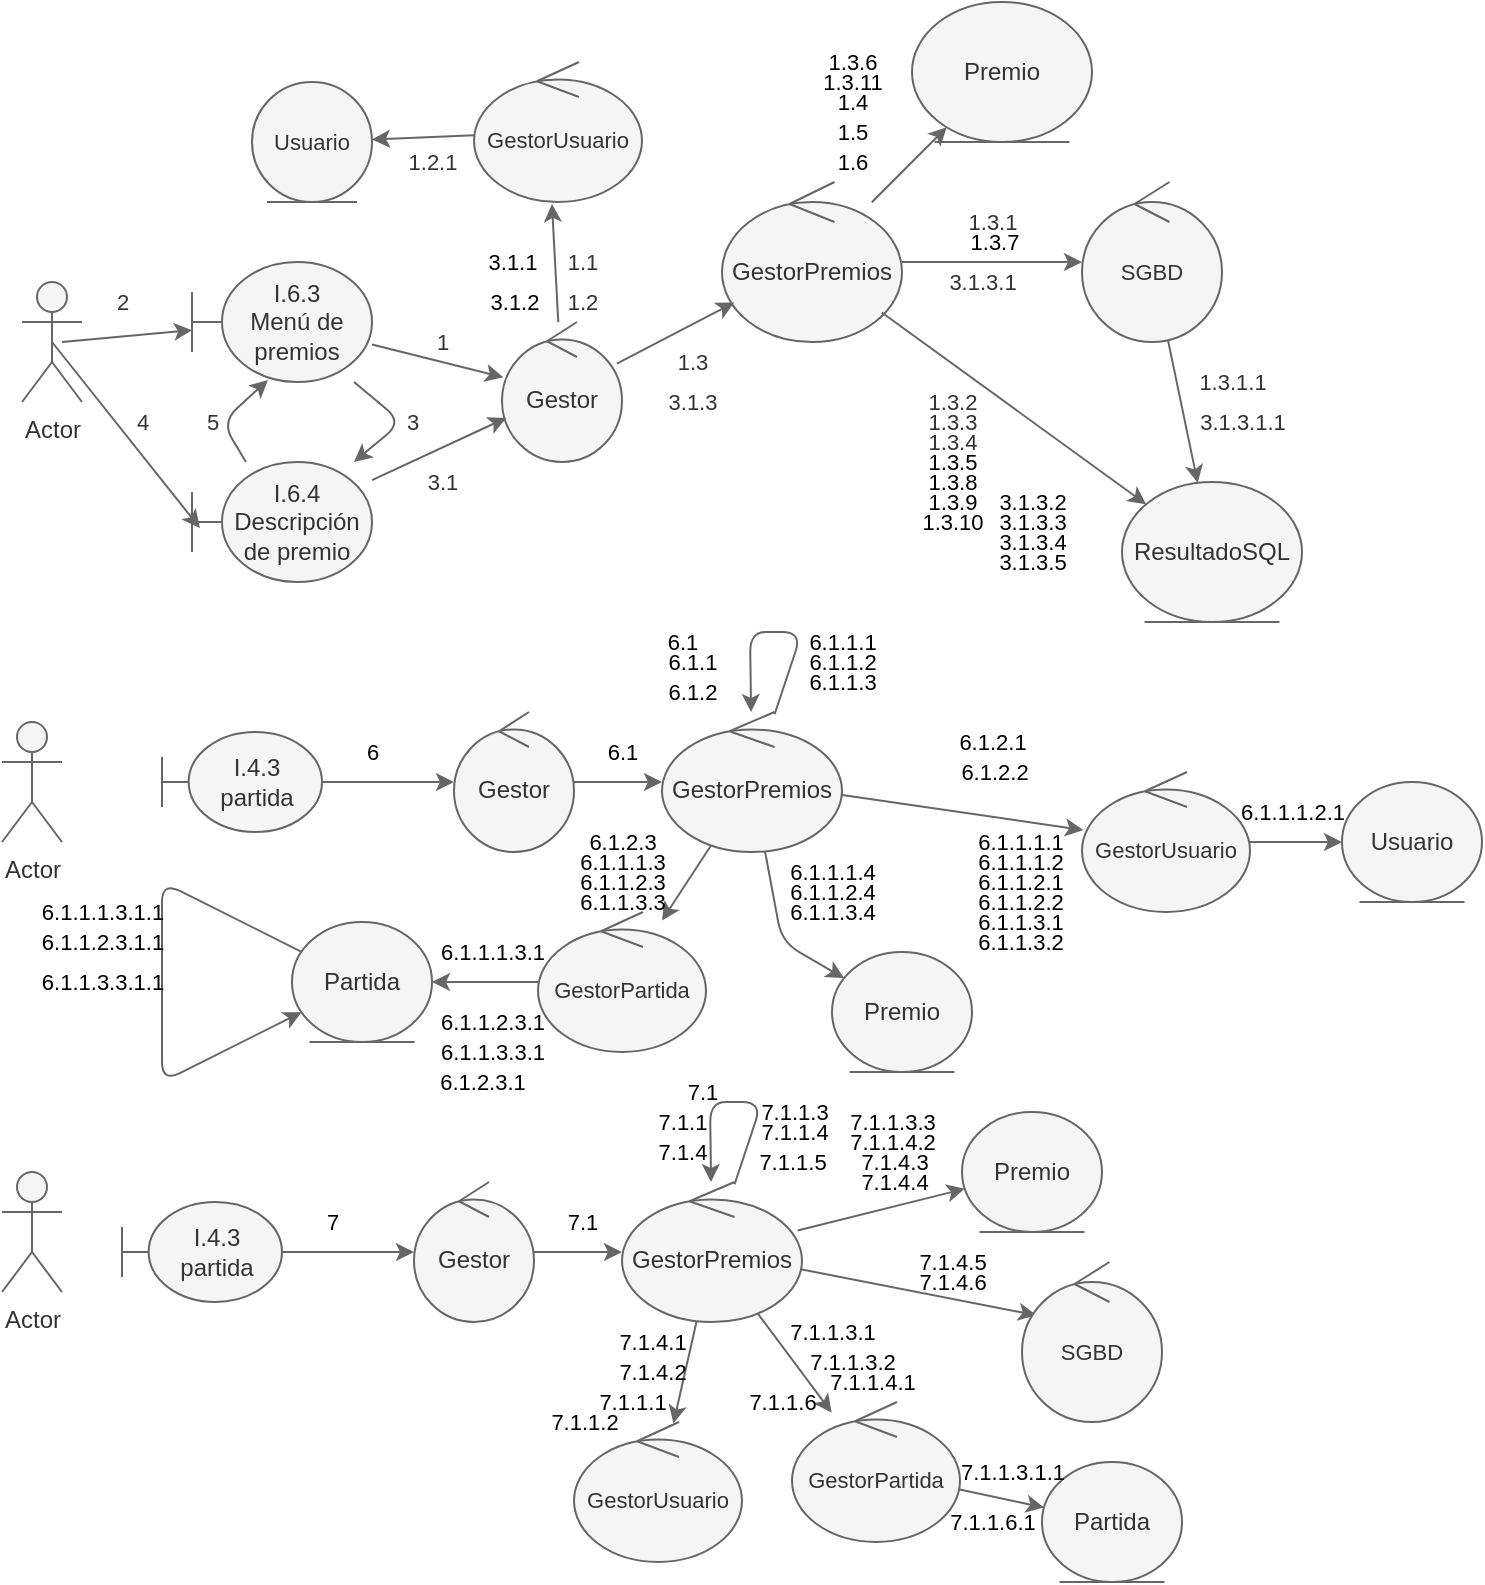 <mxfile>
    <diagram id="s98oAX3t3QnvA7-sH4KN" name="Page-1">
        <mxGraphModel dx="414" dy="824" grid="1" gridSize="10" guides="1" tooltips="1" connect="1" arrows="1" fold="1" page="1" pageScale="1" pageWidth="850" pageHeight="1100" background="#FFFFFF" math="0" shadow="0">
            <root>
                <mxCell id="0"/>
                <mxCell id="1" parent="0"/>
                <mxCell id="4" value="I.6.3&lt;br&gt;Menú de premios" style="shape=umlBoundary;whiteSpace=wrap;html=1;fillColor=#f5f5f5;fontColor=#333333;strokeColor=#666666;" parent="1" vertex="1">
                    <mxGeometry x="125" y="150" width="90" height="60" as="geometry"/>
                </mxCell>
                <mxCell id="5" value="I.6.4&lt;br&gt;Descripción de premio" style="shape=umlBoundary;whiteSpace=wrap;html=1;fillColor=#f5f5f5;fontColor=#333333;strokeColor=#666666;" parent="1" vertex="1">
                    <mxGeometry x="125" y="250" width="90" height="60" as="geometry"/>
                </mxCell>
                <mxCell id="6" value="Gestor" style="ellipse;shape=umlControl;whiteSpace=wrap;html=1;fillColor=#f5f5f5;fontColor=#333333;strokeColor=#666666;" parent="1" vertex="1">
                    <mxGeometry x="280" y="180" width="60" height="70" as="geometry"/>
                </mxCell>
                <mxCell id="7" value="ResultadoSQL" style="ellipse;shape=umlEntity;whiteSpace=wrap;html=1;fillColor=#f5f5f5;fontColor=#333333;strokeColor=#666666;" parent="1" vertex="1">
                    <mxGeometry x="590" y="260" width="90" height="70" as="geometry"/>
                </mxCell>
                <mxCell id="8" value="GestorPremios" style="ellipse;shape=umlControl;whiteSpace=wrap;html=1;fillColor=#f5f5f5;fontColor=#333333;strokeColor=#666666;" parent="1" vertex="1">
                    <mxGeometry x="390" y="110" width="90" height="80" as="geometry"/>
                </mxCell>
                <mxCell id="9" value="" style="endArrow=classic;html=1;fillColor=#f5f5f5;strokeColor=#666666;" parent="1" source="4" target="6" edge="1">
                    <mxGeometry width="50" height="50" relative="1" as="geometry">
                        <mxPoint x="170" y="320" as="sourcePoint"/>
                        <mxPoint x="220" y="270" as="targetPoint"/>
                    </mxGeometry>
                </mxCell>
                <mxCell id="10" value="" style="endArrow=classic;html=1;rounded=1;labelBackgroundColor=default;fontFamily=Helvetica;fontSize=11;fontColor=default;strokeColor=#666666;fillColor=#f5f5f5;shape=connector;" parent="1" source="6" target="8" edge="1">
                    <mxGeometry width="50" height="50" relative="1" as="geometry">
                        <mxPoint x="350" y="320" as="sourcePoint"/>
                        <mxPoint x="400" y="270" as="targetPoint"/>
                    </mxGeometry>
                </mxCell>
                <mxCell id="11" value="SGBD" style="ellipse;shape=umlControl;whiteSpace=wrap;html=1;fontFamily=Helvetica;fontSize=11;fontColor=#333333;fillColor=#f5f5f5;strokeColor=#666666;" parent="1" vertex="1">
                    <mxGeometry x="570" y="110" width="70" height="80" as="geometry"/>
                </mxCell>
                <mxCell id="12" value="" style="endArrow=classic;html=1;rounded=1;labelBackgroundColor=default;fontFamily=Helvetica;fontSize=11;fontColor=#333333;strokeColor=#666666;fillColor=#f5f5f5;shape=connector;" parent="1" source="8" target="11" edge="1">
                    <mxGeometry width="50" height="50" relative="1" as="geometry">
                        <mxPoint x="480" y="300" as="sourcePoint"/>
                        <mxPoint x="530" y="250" as="targetPoint"/>
                    </mxGeometry>
                </mxCell>
                <mxCell id="13" value="" style="endArrow=classic;html=1;rounded=1;labelBackgroundColor=default;fontFamily=Helvetica;fontSize=11;fontColor=#333333;strokeColor=#666666;fillColor=#f5f5f5;shape=connector;" parent="1" source="11" target="7" edge="1">
                    <mxGeometry width="50" height="50" relative="1" as="geometry">
                        <mxPoint x="480" y="300" as="sourcePoint"/>
                        <mxPoint x="530" y="250" as="targetPoint"/>
                    </mxGeometry>
                </mxCell>
                <mxCell id="14" value="" style="endArrow=classic;html=1;rounded=1;labelBackgroundColor=default;fontFamily=Helvetica;fontSize=11;fontColor=#333333;strokeColor=#666666;fillColor=#f5f5f5;shape=connector;" parent="1" source="8" target="7" edge="1">
                    <mxGeometry width="50" height="50" relative="1" as="geometry">
                        <mxPoint x="480" y="300" as="sourcePoint"/>
                        <mxPoint x="530" y="250" as="targetPoint"/>
                    </mxGeometry>
                </mxCell>
                <mxCell id="15" value="" style="endArrow=classic;html=1;rounded=1;labelBackgroundColor=default;fontFamily=Helvetica;fontSize=11;fontColor=#333333;strokeColor=#666666;fillColor=#f5f5f5;shape=connector;" parent="1" source="4" target="5" edge="1">
                    <mxGeometry width="50" height="50" relative="1" as="geometry">
                        <mxPoint x="260" y="310" as="sourcePoint"/>
                        <mxPoint x="310" y="260" as="targetPoint"/>
                        <Array as="points">
                            <mxPoint x="230" y="230"/>
                        </Array>
                    </mxGeometry>
                </mxCell>
                <mxCell id="16" value="" style="endArrow=classic;html=1;rounded=1;labelBackgroundColor=default;fontFamily=Helvetica;fontSize=11;fontColor=#333333;strokeColor=#666666;fillColor=#f5f5f5;shape=connector;" parent="1" source="5" target="6" edge="1">
                    <mxGeometry width="50" height="50" relative="1" as="geometry">
                        <mxPoint x="240" y="360" as="sourcePoint"/>
                        <mxPoint x="290" y="310" as="targetPoint"/>
                    </mxGeometry>
                </mxCell>
                <mxCell id="17" value="" style="endArrow=classic;html=1;rounded=1;labelBackgroundColor=default;fontFamily=Helvetica;fontSize=11;fontColor=#333333;strokeColor=#666666;fillColor=#f5f5f5;shape=connector;" parent="1" target="4" edge="1">
                    <mxGeometry width="50" height="50" relative="1" as="geometry">
                        <mxPoint x="60" y="190" as="sourcePoint"/>
                        <mxPoint x="260" y="370" as="targetPoint"/>
                    </mxGeometry>
                </mxCell>
                <mxCell id="18" value="" style="endArrow=classic;html=1;rounded=1;labelBackgroundColor=default;fontFamily=Helvetica;fontSize=11;fontColor=#333333;strokeColor=#666666;fillColor=#f5f5f5;shape=connector;exitX=0.5;exitY=0.5;exitDx=0;exitDy=0;exitPerimeter=0;entryX=0.044;entryY=0.55;entryDx=0;entryDy=0;entryPerimeter=0;" parent="1" target="5" edge="1">
                    <mxGeometry width="50" height="50" relative="1" as="geometry">
                        <mxPoint x="55" y="190" as="sourcePoint"/>
                        <mxPoint x="220" y="400" as="targetPoint"/>
                    </mxGeometry>
                </mxCell>
                <mxCell id="19" value="" style="endArrow=classic;html=1;rounded=1;labelBackgroundColor=default;fontFamily=Helvetica;fontSize=11;fontColor=#333333;strokeColor=#666666;fillColor=#f5f5f5;shape=connector;entryX=0.422;entryY=0.983;entryDx=0;entryDy=0;entryPerimeter=0;" parent="1" source="5" target="4" edge="1">
                    <mxGeometry width="50" height="50" relative="1" as="geometry">
                        <mxPoint x="170" y="450" as="sourcePoint"/>
                        <mxPoint x="220" y="400" as="targetPoint"/>
                        <Array as="points">
                            <mxPoint x="140" y="230"/>
                        </Array>
                    </mxGeometry>
                </mxCell>
                <mxCell id="20" value="1" style="text;html=1;align=center;verticalAlign=middle;resizable=0;points=[];autosize=1;strokeColor=none;fillColor=none;fontSize=11;fontFamily=Helvetica;fontColor=#333333;" parent="1" vertex="1">
                    <mxGeometry x="240" y="180" width="20" height="20" as="geometry"/>
                </mxCell>
                <mxCell id="21" value="2" style="text;html=1;align=center;verticalAlign=middle;resizable=0;points=[];autosize=1;strokeColor=none;fillColor=none;fontSize=11;fontFamily=Helvetica;fontColor=#333333;" parent="1" vertex="1">
                    <mxGeometry x="80" y="160" width="20" height="20" as="geometry"/>
                </mxCell>
                <mxCell id="23" value="3" style="text;html=1;align=center;verticalAlign=middle;resizable=0;points=[];autosize=1;strokeColor=none;fillColor=none;fontSize=11;fontFamily=Helvetica;fontColor=#333333;" parent="1" vertex="1">
                    <mxGeometry x="225" y="220" width="20" height="20" as="geometry"/>
                </mxCell>
                <mxCell id="24" value="4" style="text;html=1;align=center;verticalAlign=middle;resizable=0;points=[];autosize=1;strokeColor=none;fillColor=none;fontSize=11;fontFamily=Helvetica;fontColor=#333333;" parent="1" vertex="1">
                    <mxGeometry x="90" y="220" width="20" height="20" as="geometry"/>
                </mxCell>
                <mxCell id="25" value="5" style="text;html=1;align=center;verticalAlign=middle;resizable=0;points=[];autosize=1;strokeColor=none;fillColor=none;fontSize=11;fontFamily=Helvetica;fontColor=#333333;" parent="1" vertex="1">
                    <mxGeometry x="125" y="220" width="20" height="20" as="geometry"/>
                </mxCell>
                <mxCell id="26" value="3.1" style="text;html=1;align=center;verticalAlign=middle;resizable=0;points=[];autosize=1;strokeColor=none;fillColor=none;fontSize=11;fontFamily=Helvetica;fontColor=#333333;" parent="1" vertex="1">
                    <mxGeometry x="235" y="250" width="30" height="20" as="geometry"/>
                </mxCell>
                <mxCell id="29" value="1.3" style="text;html=1;align=center;verticalAlign=middle;resizable=0;points=[];autosize=1;strokeColor=none;fillColor=none;fontSize=11;fontFamily=Helvetica;fontColor=#333333;" parent="1" vertex="1">
                    <mxGeometry x="360" y="190" width="30" height="20" as="geometry"/>
                </mxCell>
                <mxCell id="30" value="1.3.1" style="text;html=1;align=center;verticalAlign=middle;resizable=0;points=[];autosize=1;strokeColor=none;fillColor=none;fontSize=11;fontFamily=Helvetica;fontColor=#333333;" parent="1" vertex="1">
                    <mxGeometry x="505" y="120" width="40" height="20" as="geometry"/>
                </mxCell>
                <mxCell id="31" value="GestorUsuario" style="ellipse;shape=umlControl;whiteSpace=wrap;html=1;fontFamily=Helvetica;fontSize=11;fontColor=#333333;strokeColor=#666666;fillColor=#f5f5f5;" parent="1" vertex="1">
                    <mxGeometry x="266" y="50" width="84" height="70" as="geometry"/>
                </mxCell>
                <mxCell id="32" value="" style="endArrow=classic;html=1;rounded=1;labelBackgroundColor=default;fontFamily=Helvetica;fontSize=11;fontColor=#333333;strokeColor=#666666;fillColor=#f5f5f5;shape=connector;entryX=0.464;entryY=1.014;entryDx=0;entryDy=0;entryPerimeter=0;" parent="1" source="6" target="31" edge="1">
                    <mxGeometry width="50" height="50" relative="1" as="geometry">
                        <mxPoint x="210" y="410" as="sourcePoint"/>
                        <mxPoint x="260" y="360" as="targetPoint"/>
                    </mxGeometry>
                </mxCell>
                <mxCell id="33" value="1.1" style="text;html=1;align=center;verticalAlign=middle;resizable=0;points=[];autosize=1;strokeColor=none;fillColor=none;fontSize=11;fontFamily=Helvetica;fontColor=#333333;" parent="1" vertex="1">
                    <mxGeometry x="305" y="140" width="30" height="20" as="geometry"/>
                </mxCell>
                <mxCell id="34" value="Usuario" style="ellipse;shape=umlEntity;whiteSpace=wrap;html=1;fontFamily=Helvetica;fontSize=11;fontColor=#333333;strokeColor=#666666;fillColor=#f5f5f5;" parent="1" vertex="1">
                    <mxGeometry x="155" y="60" width="60" height="60" as="geometry"/>
                </mxCell>
                <mxCell id="35" value="" style="endArrow=classic;html=1;rounded=1;labelBackgroundColor=default;fontFamily=Helvetica;fontSize=11;fontColor=#333333;strokeColor=#666666;fillColor=#f5f5f5;shape=connector;" parent="1" source="31" target="34" edge="1">
                    <mxGeometry width="50" height="50" relative="1" as="geometry">
                        <mxPoint x="300" y="410" as="sourcePoint"/>
                        <mxPoint x="350" y="360" as="targetPoint"/>
                    </mxGeometry>
                </mxCell>
                <mxCell id="36" value="1.2.1" style="text;html=1;align=center;verticalAlign=middle;resizable=0;points=[];autosize=1;strokeColor=none;fillColor=none;fontSize=11;fontFamily=Helvetica;fontColor=#333333;" parent="1" vertex="1">
                    <mxGeometry x="225" y="90" width="40" height="20" as="geometry"/>
                </mxCell>
                <mxCell id="38" value="1.3.1.1" style="text;html=1;align=center;verticalAlign=middle;resizable=0;points=[];autosize=1;strokeColor=none;fillColor=none;fontSize=11;fontFamily=Helvetica;fontColor=#333333;" parent="1" vertex="1">
                    <mxGeometry x="620" y="200" width="50" height="20" as="geometry"/>
                </mxCell>
                <mxCell id="40" value="1.2" style="text;html=1;align=center;verticalAlign=middle;resizable=0;points=[];autosize=1;strokeColor=none;fillColor=none;fontSize=11;fontFamily=Helvetica;fontColor=#333333;" parent="1" vertex="1">
                    <mxGeometry x="305" y="160" width="30" height="20" as="geometry"/>
                </mxCell>
                <mxCell id="42" value="1.3.2" style="text;html=1;align=center;verticalAlign=middle;resizable=0;points=[];autosize=1;strokeColor=none;fillColor=none;fontSize=11;fontFamily=Helvetica;fontColor=#333333;" parent="1" vertex="1">
                    <mxGeometry x="485" y="210" width="40" height="20" as="geometry"/>
                </mxCell>
                <mxCell id="43" value="1.3.3" style="text;html=1;align=center;verticalAlign=middle;resizable=0;points=[];autosize=1;strokeColor=none;fillColor=none;fontSize=11;fontFamily=Helvetica;fontColor=#333333;" parent="1" vertex="1">
                    <mxGeometry x="485" y="220" width="40" height="20" as="geometry"/>
                </mxCell>
                <mxCell id="44" value="1.3.4" style="text;html=1;align=center;verticalAlign=middle;resizable=0;points=[];autosize=1;strokeColor=none;fillColor=none;fontSize=11;fontFamily=Helvetica;fontColor=#333333;" parent="1" vertex="1">
                    <mxGeometry x="485" y="230" width="40" height="20" as="geometry"/>
                </mxCell>
                <mxCell id="46" value="3.1.3" style="text;html=1;align=center;verticalAlign=middle;resizable=0;points=[];autosize=1;strokeColor=none;fillColor=none;fontSize=11;fontFamily=Helvetica;fontColor=#333333;" parent="1" vertex="1">
                    <mxGeometry x="355" y="210" width="40" height="20" as="geometry"/>
                </mxCell>
                <mxCell id="48" value="3.1.3.1" style="text;html=1;align=center;verticalAlign=middle;resizable=0;points=[];autosize=1;strokeColor=none;fillColor=none;fontSize=11;fontFamily=Helvetica;fontColor=#333333;" parent="1" vertex="1">
                    <mxGeometry x="495" y="150" width="50" height="20" as="geometry"/>
                </mxCell>
                <mxCell id="49" value="3.1.3.1.1" style="text;html=1;align=center;verticalAlign=middle;resizable=0;points=[];autosize=1;strokeColor=none;fillColor=none;fontSize=11;fontFamily=Helvetica;fontColor=#333333;" parent="1" vertex="1">
                    <mxGeometry x="620" y="220" width="60" height="20" as="geometry"/>
                </mxCell>
                <mxCell id="50" value="3.1.1" style="text;html=1;align=center;verticalAlign=middle;resizable=0;points=[];autosize=1;fontColor=#000000;fontSize=11;" parent="1" vertex="1">
                    <mxGeometry x="265" y="140" width="40" height="20" as="geometry"/>
                </mxCell>
                <mxCell id="51" value="3.1.2" style="text;html=1;align=center;verticalAlign=middle;resizable=0;points=[];autosize=1;fontColor=#000000;fontSize=11;" parent="1" vertex="1">
                    <mxGeometry x="266" y="160" width="40" height="20" as="geometry"/>
                </mxCell>
                <mxCell id="52" value="3.1.3.2" style="text;html=1;align=center;verticalAlign=middle;resizable=0;points=[];autosize=1;strokeColor=none;fillColor=none;fontSize=11;fontFamily=Helvetica;fontColor=#000000;" parent="1" vertex="1">
                    <mxGeometry x="520" y="260" width="50" height="20" as="geometry"/>
                </mxCell>
                <mxCell id="53" value="3.1.3.3" style="text;html=1;align=center;verticalAlign=middle;resizable=0;points=[];autosize=1;strokeColor=none;fillColor=none;fontSize=11;fontFamily=Helvetica;fontColor=#000000;" parent="1" vertex="1">
                    <mxGeometry x="520" y="270" width="50" height="20" as="geometry"/>
                </mxCell>
                <mxCell id="54" value="3.1.3.5" style="text;html=1;align=center;verticalAlign=middle;resizable=0;points=[];autosize=1;strokeColor=none;fillColor=none;fontSize=11;fontFamily=Helvetica;fontColor=#000000;" parent="1" vertex="1">
                    <mxGeometry x="520" y="290" width="50" height="20" as="geometry"/>
                </mxCell>
                <mxCell id="55" value="3.1.3.4" style="text;html=1;align=center;verticalAlign=middle;resizable=0;points=[];autosize=1;strokeColor=none;fillColor=none;fontSize=11;fontFamily=Helvetica;fontColor=#000000;" parent="1" vertex="1">
                    <mxGeometry x="520" y="280" width="50" height="20" as="geometry"/>
                </mxCell>
                <mxCell id="56" value="Actor" style="shape=umlActor;verticalLabelPosition=bottom;verticalAlign=top;html=1;outlineConnect=0;fillColor=#f5f5f5;fontColor=#333333;strokeColor=#666666;" parent="1" vertex="1">
                    <mxGeometry x="40" y="160" width="30" height="60" as="geometry"/>
                </mxCell>
                <mxCell id="62" style="edgeStyle=none;shape=connector;rounded=1;html=1;labelBackgroundColor=default;fontFamily=Helvetica;fontSize=11;fontColor=#000000;endArrow=classic;strokeColor=#666666;fillColor=#f5f5f5;" parent="1" source="58" target="61" edge="1">
                    <mxGeometry relative="1" as="geometry"/>
                </mxCell>
                <mxCell id="64" style="edgeStyle=none;shape=connector;rounded=1;html=1;labelBackgroundColor=default;fontFamily=Helvetica;fontSize=11;fontColor=#000000;endArrow=classic;strokeColor=#666666;fillColor=#f5f5f5;" parent="1" source="61" target="66" edge="1">
                    <mxGeometry relative="1" as="geometry"/>
                </mxCell>
                <mxCell id="67" style="edgeStyle=none;shape=connector;rounded=1;html=1;labelBackgroundColor=default;fontFamily=Helvetica;fontSize=11;fontColor=#000000;endArrow=classic;strokeColor=#666666;fillColor=#f5f5f5;" parent="1" source="66" target="63" edge="1">
                    <mxGeometry relative="1" as="geometry">
                        <mxPoint x="486.543" y="339.962" as="sourcePoint"/>
                    </mxGeometry>
                </mxCell>
                <mxCell id="69" style="edgeStyle=none;shape=connector;rounded=1;html=1;labelBackgroundColor=default;fontFamily=Helvetica;fontSize=11;fontColor=#000000;endArrow=classic;strokeColor=#666666;fillColor=#f5f5f5;" parent="1" source="66" target="66" edge="1">
                    <mxGeometry relative="1" as="geometry">
                        <Array as="points">
                            <mxPoint x="430" y="335"/>
                            <mxPoint x="404" y="335"/>
                        </Array>
                    </mxGeometry>
                </mxCell>
                <mxCell id="127" style="edgeStyle=none;shape=connector;rounded=1;html=1;labelBackgroundColor=default;fontFamily=Helvetica;fontSize=11;fontColor=#000000;endArrow=classic;strokeColor=#666666;fillColor=#f5f5f5;" parent="1" source="63" target="126" edge="1">
                    <mxGeometry relative="1" as="geometry"/>
                </mxCell>
                <mxCell id="130" style="edgeStyle=none;shape=connector;rounded=1;html=1;labelBackgroundColor=default;fontFamily=Helvetica;fontSize=11;fontColor=#000000;endArrow=classic;strokeColor=#666666;fillColor=#f5f5f5;" parent="1" source="66" target="129" edge="1">
                    <mxGeometry relative="1" as="geometry"/>
                </mxCell>
                <mxCell id="132" style="edgeStyle=none;shape=connector;rounded=1;html=1;labelBackgroundColor=default;fontFamily=Helvetica;fontSize=11;fontColor=#000000;endArrow=classic;strokeColor=#666666;fillColor=#f5f5f5;" parent="1" source="129" target="131" edge="1">
                    <mxGeometry relative="1" as="geometry"/>
                </mxCell>
                <mxCell id="135" style="edgeStyle=none;shape=connector;rounded=1;html=1;labelBackgroundColor=default;fontFamily=Helvetica;fontSize=11;fontColor=#000000;endArrow=classic;strokeColor=#666666;fillColor=#f5f5f5;" parent="1" source="131" target="131" edge="1">
                    <mxGeometry relative="1" as="geometry">
                        <Array as="points">
                            <mxPoint x="110" y="560"/>
                        </Array>
                    </mxGeometry>
                </mxCell>
                <mxCell id="166" style="edgeStyle=none;shape=connector;rounded=1;html=1;labelBackgroundColor=default;fontFamily=Helvetica;fontSize=11;fontColor=#000000;endArrow=classic;strokeColor=#666666;fillColor=#f5f5f5;" parent="1" source="66" target="165" edge="1">
                    <mxGeometry relative="1" as="geometry">
                        <Array as="points">
                            <mxPoint x="420" y="490"/>
                        </Array>
                    </mxGeometry>
                </mxCell>
                <mxCell id="174" style="edgeStyle=none;html=1;fillColor=#f5f5f5;strokeColor=#666666;" parent="1" source="8" target="173" edge="1">
                    <mxGeometry relative="1" as="geometry"/>
                </mxCell>
                <mxCell id="57" value="Actor" style="shape=umlActor;verticalLabelPosition=bottom;verticalAlign=top;html=1;outlineConnect=0;fillColor=#f5f5f5;fontColor=#333333;strokeColor=#666666;" parent="1" vertex="1">
                    <mxGeometry x="30" y="380" width="30" height="60" as="geometry"/>
                </mxCell>
                <mxCell id="58" value="I.4.3&lt;br&gt;partida" style="shape=umlBoundary;whiteSpace=wrap;html=1;fillColor=#f5f5f5;fontColor=#333333;strokeColor=#666666;" parent="1" vertex="1">
                    <mxGeometry x="110" y="385" width="80" height="50" as="geometry"/>
                </mxCell>
                <mxCell id="60" value="&lt;font color=&quot;#000000&quot;&gt;6&lt;/font&gt;" style="text;html=1;align=center;verticalAlign=middle;resizable=0;points=[];autosize=1;strokeColor=none;fillColor=none;fontSize=11;fontFamily=Helvetica;fontColor=default;" parent="1" vertex="1">
                    <mxGeometry x="205" y="385" width="20" height="20" as="geometry"/>
                </mxCell>
                <mxCell id="61" value="Gestor" style="ellipse;shape=umlControl;whiteSpace=wrap;html=1;fillColor=#f5f5f5;fontColor=#333333;strokeColor=#666666;" parent="1" vertex="1">
                    <mxGeometry x="256" y="375" width="60" height="70" as="geometry"/>
                </mxCell>
                <mxCell id="63" value="GestorUsuario" style="ellipse;shape=umlControl;whiteSpace=wrap;html=1;fontFamily=Helvetica;fontSize=11;fontColor=#333333;strokeColor=#666666;fillColor=#f5f5f5;" parent="1" vertex="1">
                    <mxGeometry x="570" y="405" width="84" height="70" as="geometry"/>
                </mxCell>
                <mxCell id="65" value="6.1" style="text;html=1;align=center;verticalAlign=middle;resizable=0;points=[];autosize=1;strokeColor=none;fillColor=none;fontSize=11;fontFamily=Helvetica;fontColor=#000000;" parent="1" vertex="1">
                    <mxGeometry x="325" y="385" width="30" height="20" as="geometry"/>
                </mxCell>
                <mxCell id="66" value="GestorPremios" style="ellipse;shape=umlControl;whiteSpace=wrap;html=1;fillColor=#f5f5f5;fontColor=#333333;strokeColor=#666666;" parent="1" vertex="1">
                    <mxGeometry x="360" y="375" width="90" height="70" as="geometry"/>
                </mxCell>
                <mxCell id="70" value="6.1" style="text;html=1;align=center;verticalAlign=middle;resizable=0;points=[];autosize=1;strokeColor=none;fillColor=none;fontSize=11;fontFamily=Helvetica;fontColor=#000000;" parent="1" vertex="1">
                    <mxGeometry x="355" y="330" width="30" height="20" as="geometry"/>
                </mxCell>
                <mxCell id="71" value="6.1.1" style="text;html=1;align=center;verticalAlign=middle;resizable=0;points=[];autosize=1;strokeColor=none;fillColor=none;fontSize=11;fontFamily=Helvetica;fontColor=#000000;" parent="1" vertex="1">
                    <mxGeometry x="355" y="340" width="40" height="20" as="geometry"/>
                </mxCell>
                <mxCell id="73" value="6.1.2" style="text;html=1;align=center;verticalAlign=middle;resizable=0;points=[];autosize=1;strokeColor=none;fillColor=none;fontSize=11;fontFamily=Helvetica;fontColor=#000000;" parent="1" vertex="1">
                    <mxGeometry x="355" y="355" width="40" height="20" as="geometry"/>
                </mxCell>
                <mxCell id="119" style="edgeStyle=none;shape=connector;rounded=1;html=1;labelBackgroundColor=default;fontFamily=Helvetica;fontSize=11;fontColor=#000000;endArrow=classic;strokeColor=#666666;fillColor=#f5f5f5;" parent="1" source="89" target="118" edge="1">
                    <mxGeometry relative="1" as="geometry"/>
                </mxCell>
                <mxCell id="124" style="edgeStyle=none;shape=connector;rounded=1;html=1;labelBackgroundColor=default;fontFamily=Helvetica;fontSize=11;fontColor=#000000;endArrow=classic;strokeColor=#666666;fillColor=#f5f5f5;" parent="1" source="118" target="123" edge="1">
                    <mxGeometry relative="1" as="geometry"/>
                </mxCell>
                <mxCell id="156" style="edgeStyle=none;shape=connector;rounded=1;html=1;labelBackgroundColor=default;fontFamily=Helvetica;fontSize=11;fontColor=#000000;endArrow=classic;strokeColor=#666666;fillColor=#f5f5f5;" parent="1" source="89" target="155" edge="1">
                    <mxGeometry relative="1" as="geometry"/>
                </mxCell>
                <mxCell id="77" value="Actor" style="shape=umlActor;verticalLabelPosition=bottom;verticalAlign=top;html=1;outlineConnect=0;fillColor=#f5f5f5;fontColor=#333333;strokeColor=#666666;" parent="1" vertex="1">
                    <mxGeometry x="30" y="605" width="30" height="60" as="geometry"/>
                </mxCell>
                <mxCell id="79" style="edgeStyle=none;shape=connector;rounded=1;html=1;labelBackgroundColor=default;fontFamily=Helvetica;fontSize=11;fontColor=#000000;endArrow=classic;strokeColor=#666666;fillColor=#f5f5f5;" parent="1" source="84" target="86" edge="1">
                    <mxGeometry relative="1" as="geometry"/>
                </mxCell>
                <mxCell id="80" style="edgeStyle=none;shape=connector;rounded=1;html=1;labelBackgroundColor=default;fontFamily=Helvetica;fontSize=11;fontColor=#000000;endArrow=classic;strokeColor=#666666;fillColor=#f5f5f5;" parent="1" source="86" target="89" edge="1">
                    <mxGeometry relative="1" as="geometry"/>
                </mxCell>
                <mxCell id="81" style="edgeStyle=none;shape=connector;rounded=1;html=1;labelBackgroundColor=default;fontFamily=Helvetica;fontSize=11;fontColor=#000000;endArrow=classic;strokeColor=#666666;fillColor=#f5f5f5;" parent="1" source="89" target="87" edge="1">
                    <mxGeometry relative="1" as="geometry"/>
                </mxCell>
                <mxCell id="82" style="edgeStyle=none;shape=connector;rounded=1;html=1;labelBackgroundColor=default;fontFamily=Helvetica;fontSize=11;fontColor=#000000;endArrow=classic;strokeColor=#666666;fillColor=#f5f5f5;" parent="1" source="89" target="89" edge="1">
                    <mxGeometry relative="1" as="geometry">
                        <Array as="points">
                            <mxPoint x="410" y="570"/>
                            <mxPoint x="384" y="570"/>
                        </Array>
                    </mxGeometry>
                </mxCell>
                <mxCell id="83" style="edgeStyle=none;shape=connector;rounded=1;html=1;entryX=0.103;entryY=0.333;entryDx=0;entryDy=0;entryPerimeter=0;labelBackgroundColor=default;fontFamily=Helvetica;fontSize=11;fontColor=#000000;endArrow=classic;strokeColor=#666666;fillColor=#f5f5f5;" parent="1" source="89" target="95" edge="1">
                    <mxGeometry relative="1" as="geometry"/>
                </mxCell>
                <mxCell id="84" value="I.4.3&lt;br&gt;partida" style="shape=umlBoundary;whiteSpace=wrap;html=1;fillColor=#f5f5f5;fontColor=#333333;strokeColor=#666666;" parent="1" vertex="1">
                    <mxGeometry x="90" y="620" width="80" height="50" as="geometry"/>
                </mxCell>
                <mxCell id="85" value="&lt;font color=&quot;#000000&quot;&gt;7&lt;/font&gt;" style="text;html=1;align=center;verticalAlign=middle;resizable=0;points=[];autosize=1;strokeColor=none;fillColor=none;fontSize=11;fontFamily=Helvetica;fontColor=default;" parent="1" vertex="1">
                    <mxGeometry x="185" y="620" width="20" height="20" as="geometry"/>
                </mxCell>
                <mxCell id="86" value="Gestor" style="ellipse;shape=umlControl;whiteSpace=wrap;html=1;fillColor=#f5f5f5;fontColor=#333333;strokeColor=#666666;" parent="1" vertex="1">
                    <mxGeometry x="236" y="610" width="60" height="70" as="geometry"/>
                </mxCell>
                <mxCell id="87" value="GestorUsuario" style="ellipse;shape=umlControl;whiteSpace=wrap;html=1;fontFamily=Helvetica;fontSize=11;fontColor=#333333;strokeColor=#666666;fillColor=#f5f5f5;" parent="1" vertex="1">
                    <mxGeometry x="316" y="730" width="84" height="70" as="geometry"/>
                </mxCell>
                <mxCell id="88" value="7.1" style="text;html=1;align=center;verticalAlign=middle;resizable=0;points=[];autosize=1;strokeColor=none;fillColor=none;fontSize=11;fontFamily=Helvetica;fontColor=#000000;" parent="1" vertex="1">
                    <mxGeometry x="305" y="620" width="30" height="20" as="geometry"/>
                </mxCell>
                <mxCell id="89" value="GestorPremios" style="ellipse;shape=umlControl;whiteSpace=wrap;html=1;fillColor=#f5f5f5;fontColor=#333333;strokeColor=#666666;" parent="1" vertex="1">
                    <mxGeometry x="340" y="610" width="90" height="70" as="geometry"/>
                </mxCell>
                <mxCell id="90" value="7.1.4.1" style="text;html=1;align=center;verticalAlign=middle;resizable=0;points=[];autosize=1;strokeColor=none;fillColor=none;fontSize=11;fontFamily=Helvetica;fontColor=#000000;" parent="1" vertex="1">
                    <mxGeometry x="330" y="680" width="50" height="20" as="geometry"/>
                </mxCell>
                <mxCell id="91" value="7.1" style="text;html=1;align=center;verticalAlign=middle;resizable=0;points=[];autosize=1;strokeColor=none;fillColor=none;fontSize=11;fontFamily=Helvetica;fontColor=#000000;" parent="1" vertex="1">
                    <mxGeometry x="365" y="555" width="30" height="20" as="geometry"/>
                </mxCell>
                <mxCell id="92" value="7.1.1" style="text;html=1;align=center;verticalAlign=middle;resizable=0;points=[];autosize=1;strokeColor=none;fillColor=none;fontSize=11;fontFamily=Helvetica;fontColor=#000000;" parent="1" vertex="1">
                    <mxGeometry x="350" y="570" width="40" height="20" as="geometry"/>
                </mxCell>
                <mxCell id="93" value="7.1.4.2" style="text;html=1;align=center;verticalAlign=middle;resizable=0;points=[];autosize=1;strokeColor=none;fillColor=none;fontSize=11;fontFamily=Helvetica;fontColor=#000000;" parent="1" vertex="1">
                    <mxGeometry x="330" y="695" width="50" height="20" as="geometry"/>
                </mxCell>
                <mxCell id="94" value="7.1.4" style="text;html=1;align=center;verticalAlign=middle;resizable=0;points=[];autosize=1;strokeColor=none;fillColor=none;fontSize=11;fontFamily=Helvetica;fontColor=#000000;" parent="1" vertex="1">
                    <mxGeometry x="350" y="585" width="40" height="20" as="geometry"/>
                </mxCell>
                <mxCell id="95" value="SGBD" style="ellipse;shape=umlControl;whiteSpace=wrap;html=1;fontFamily=Helvetica;fontSize=11;fontColor=#333333;fillColor=#f5f5f5;strokeColor=#666666;" parent="1" vertex="1">
                    <mxGeometry x="540" y="650" width="70" height="80" as="geometry"/>
                </mxCell>
                <mxCell id="96" value="7.1.4.5" style="text;html=1;align=center;verticalAlign=middle;resizable=0;points=[];autosize=1;strokeColor=none;fillColor=none;fontSize=11;fontFamily=Helvetica;fontColor=#000000;" parent="1" vertex="1">
                    <mxGeometry x="480" y="640" width="50" height="20" as="geometry"/>
                </mxCell>
                <mxCell id="97" value="7.1.1.3" style="text;html=1;align=center;verticalAlign=middle;resizable=0;points=[];autosize=1;strokeColor=none;fillColor=none;fontSize=11;fontFamily=Helvetica;fontColor=#000000;" parent="1" vertex="1">
                    <mxGeometry x="401" y="565" width="50" height="20" as="geometry"/>
                </mxCell>
                <mxCell id="99" value="7.1.1.4" style="text;html=1;align=center;verticalAlign=middle;resizable=0;points=[];autosize=1;strokeColor=none;fillColor=none;fontSize=11;fontFamily=Helvetica;fontColor=#000000;" parent="1" vertex="1">
                    <mxGeometry x="401" y="575" width="50" height="20" as="geometry"/>
                </mxCell>
                <mxCell id="100" value="6.1.1.1" style="text;html=1;align=center;verticalAlign=middle;resizable=0;points=[];autosize=1;strokeColor=none;fillColor=none;fontSize=11;fontFamily=Helvetica;fontColor=#000000;" parent="1" vertex="1">
                    <mxGeometry x="425" y="330" width="50" height="20" as="geometry"/>
                </mxCell>
                <mxCell id="101" value="6.1.1.2" style="text;html=1;align=center;verticalAlign=middle;resizable=0;points=[];autosize=1;strokeColor=none;fillColor=none;fontSize=11;fontFamily=Helvetica;fontColor=#000000;" parent="1" vertex="1">
                    <mxGeometry x="425" y="340" width="50" height="20" as="geometry"/>
                </mxCell>
                <mxCell id="102" value="6.1.1.3" style="text;html=1;align=center;verticalAlign=middle;resizable=0;points=[];autosize=1;strokeColor=none;fillColor=none;fontSize=11;fontFamily=Helvetica;fontColor=#000000;" parent="1" vertex="1">
                    <mxGeometry x="425" y="350" width="50" height="20" as="geometry"/>
                </mxCell>
                <mxCell id="106" value="6.1.1.1.1" style="text;html=1;align=center;verticalAlign=middle;resizable=0;points=[];autosize=1;strokeColor=none;fillColor=none;fontSize=11;fontFamily=Helvetica;fontColor=#000000;" parent="1" vertex="1">
                    <mxGeometry x="509" y="430" width="60" height="20" as="geometry"/>
                </mxCell>
                <mxCell id="107" value="6.1.1.1.2" style="text;html=1;align=center;verticalAlign=middle;resizable=0;points=[];autosize=1;strokeColor=none;fillColor=none;fontSize=11;fontFamily=Helvetica;fontColor=#000000;" parent="1" vertex="1">
                    <mxGeometry x="509" y="440" width="60" height="20" as="geometry"/>
                </mxCell>
                <mxCell id="108" value="6.1.1.2.1" style="text;html=1;align=center;verticalAlign=middle;resizable=0;points=[];autosize=1;strokeColor=none;fillColor=none;fontSize=11;fontFamily=Helvetica;fontColor=#000000;" parent="1" vertex="1">
                    <mxGeometry x="509" y="450" width="60" height="20" as="geometry"/>
                </mxCell>
                <mxCell id="109" value="6.1.1.2.2" style="text;html=1;align=center;verticalAlign=middle;resizable=0;points=[];autosize=1;strokeColor=none;fillColor=none;fontSize=11;fontFamily=Helvetica;fontColor=#000000;" parent="1" vertex="1">
                    <mxGeometry x="509" y="460" width="60" height="20" as="geometry"/>
                </mxCell>
                <mxCell id="110" value="6.1.1.3.1" style="text;html=1;align=center;verticalAlign=middle;resizable=0;points=[];autosize=1;strokeColor=none;fillColor=none;fontSize=11;fontFamily=Helvetica;fontColor=#000000;" parent="1" vertex="1">
                    <mxGeometry x="509" y="470" width="60" height="20" as="geometry"/>
                </mxCell>
                <mxCell id="111" value="6.1.1.3.2" style="text;html=1;align=center;verticalAlign=middle;resizable=0;points=[];autosize=1;strokeColor=none;fillColor=none;fontSize=11;fontFamily=Helvetica;fontColor=#000000;" parent="1" vertex="1">
                    <mxGeometry x="509" y="480" width="60" height="20" as="geometry"/>
                </mxCell>
                <mxCell id="118" value="GestorPartida" style="ellipse;shape=umlControl;whiteSpace=wrap;html=1;fontFamily=Helvetica;fontSize=11;fontColor=#333333;strokeColor=#666666;fillColor=#f5f5f5;" parent="1" vertex="1">
                    <mxGeometry x="425" y="720" width="84" height="70" as="geometry"/>
                </mxCell>
                <mxCell id="120" value="7.1.1.3.1" style="text;html=1;align=center;verticalAlign=middle;resizable=0;points=[];autosize=1;strokeColor=none;fillColor=none;fontSize=11;fontFamily=Helvetica;fontColor=#000000;" parent="1" vertex="1">
                    <mxGeometry x="415" y="675" width="60" height="20" as="geometry"/>
                </mxCell>
                <mxCell id="122" value="7.1.1.3.2" style="text;html=1;align=center;verticalAlign=middle;resizable=0;points=[];autosize=1;strokeColor=none;fillColor=none;fontSize=11;fontFamily=Helvetica;fontColor=#000000;" parent="1" vertex="1">
                    <mxGeometry x="425" y="690" width="60" height="20" as="geometry"/>
                </mxCell>
                <mxCell id="123" value="Partida" style="ellipse;shape=umlEntity;whiteSpace=wrap;html=1;fillColor=#f5f5f5;fontColor=#333333;strokeColor=#666666;" parent="1" vertex="1">
                    <mxGeometry x="550" y="750" width="70" height="60" as="geometry"/>
                </mxCell>
                <mxCell id="125" value="7.1.1.3.1.1" style="text;html=1;align=center;verticalAlign=middle;resizable=0;points=[];autosize=1;strokeColor=none;fillColor=none;fontSize=11;fontFamily=Helvetica;fontColor=#000000;" parent="1" vertex="1">
                    <mxGeometry x="500" y="745" width="70" height="20" as="geometry"/>
                </mxCell>
                <mxCell id="126" value="Usuario" style="ellipse;shape=umlEntity;whiteSpace=wrap;html=1;fillColor=#f5f5f5;fontColor=#333333;strokeColor=#666666;" parent="1" vertex="1">
                    <mxGeometry x="700" y="410" width="70" height="60" as="geometry"/>
                </mxCell>
                <mxCell id="128" value="6.1.1.1.2.1" style="text;html=1;align=center;verticalAlign=middle;resizable=0;points=[];autosize=1;strokeColor=none;fillColor=none;fontSize=11;fontFamily=Helvetica;fontColor=#000000;" parent="1" vertex="1">
                    <mxGeometry x="640" y="415" width="70" height="20" as="geometry"/>
                </mxCell>
                <mxCell id="129" value="GestorPartida" style="ellipse;shape=umlControl;whiteSpace=wrap;html=1;fontFamily=Helvetica;fontSize=11;fontColor=#333333;strokeColor=#666666;fillColor=#f5f5f5;" parent="1" vertex="1">
                    <mxGeometry x="298" y="475" width="84" height="70" as="geometry"/>
                </mxCell>
                <mxCell id="131" value="Partida" style="ellipse;shape=umlEntity;whiteSpace=wrap;html=1;fillColor=#f5f5f5;fontColor=#333333;strokeColor=#666666;" parent="1" vertex="1">
                    <mxGeometry x="175" y="480" width="70" height="60" as="geometry"/>
                </mxCell>
                <mxCell id="133" value="6.1.1.1.3" style="text;html=1;align=center;verticalAlign=middle;resizable=0;points=[];autosize=1;strokeColor=none;fillColor=none;fontSize=11;fontFamily=Helvetica;fontColor=#000000;" parent="1" vertex="1">
                    <mxGeometry x="310" y="440" width="60" height="20" as="geometry"/>
                </mxCell>
                <mxCell id="134" value="6.1.1.1.3.1" style="text;html=1;align=center;verticalAlign=middle;resizable=0;points=[];autosize=1;strokeColor=none;fillColor=none;fontSize=11;fontFamily=Helvetica;fontColor=#000000;" parent="1" vertex="1">
                    <mxGeometry x="240" y="485" width="70" height="20" as="geometry"/>
                </mxCell>
                <mxCell id="136" value="6.1.1.1.3.1.1" style="text;html=1;align=center;verticalAlign=middle;resizable=0;points=[];autosize=1;strokeColor=none;fillColor=none;fontSize=11;fontFamily=Helvetica;fontColor=#000000;" parent="1" vertex="1">
                    <mxGeometry x="40" y="465" width="80" height="20" as="geometry"/>
                </mxCell>
                <mxCell id="137" value="7.1.1.5" style="text;html=1;align=center;verticalAlign=middle;resizable=0;points=[];autosize=1;strokeColor=none;fillColor=none;fontSize=11;fontFamily=Helvetica;fontColor=#000000;" parent="1" vertex="1">
                    <mxGeometry x="400" y="590" width="50" height="20" as="geometry"/>
                </mxCell>
                <mxCell id="138" value="6.1.1.3.3" style="text;html=1;align=center;verticalAlign=middle;resizable=0;points=[];autosize=1;strokeColor=none;fillColor=none;fontSize=11;fontFamily=Helvetica;fontColor=#000000;" parent="1" vertex="1">
                    <mxGeometry x="310" y="460" width="60" height="20" as="geometry"/>
                </mxCell>
                <mxCell id="139" value="6.1.1.2.3" style="text;html=1;align=center;verticalAlign=middle;resizable=0;points=[];autosize=1;strokeColor=none;fillColor=none;fontSize=11;fontFamily=Helvetica;fontColor=#000000;" parent="1" vertex="1">
                    <mxGeometry x="310" y="450" width="60" height="20" as="geometry"/>
                </mxCell>
                <mxCell id="140" value="6.1.1.2.3.1" style="text;html=1;align=center;verticalAlign=middle;resizable=0;points=[];autosize=1;strokeColor=none;fillColor=none;fontSize=11;fontFamily=Helvetica;fontColor=#000000;" parent="1" vertex="1">
                    <mxGeometry x="240" y="520" width="70" height="20" as="geometry"/>
                </mxCell>
                <mxCell id="141" value="6.1.1.3.3.1" style="text;html=1;align=center;verticalAlign=middle;resizable=0;points=[];autosize=1;strokeColor=none;fillColor=none;fontSize=11;fontFamily=Helvetica;fontColor=#000000;" parent="1" vertex="1">
                    <mxGeometry x="240" y="535" width="70" height="20" as="geometry"/>
                </mxCell>
                <mxCell id="142" value="6.1.1.2.3.1.1" style="text;html=1;align=center;verticalAlign=middle;resizable=0;points=[];autosize=1;strokeColor=none;fillColor=none;fontSize=11;fontFamily=Helvetica;fontColor=#000000;" parent="1" vertex="1">
                    <mxGeometry x="40" y="480" width="80" height="20" as="geometry"/>
                </mxCell>
                <mxCell id="143" value="6.1.1.3.3.1.1" style="text;html=1;align=center;verticalAlign=middle;resizable=0;points=[];autosize=1;strokeColor=none;fillColor=none;fontSize=11;fontFamily=Helvetica;fontColor=#000000;" parent="1" vertex="1">
                    <mxGeometry x="40" y="500" width="80" height="20" as="geometry"/>
                </mxCell>
                <mxCell id="149" value="6.1.2.1" style="text;html=1;align=center;verticalAlign=middle;resizable=0;points=[];autosize=1;strokeColor=none;fillColor=none;fontSize=11;fontFamily=Helvetica;fontColor=#000000;" parent="1" vertex="1">
                    <mxGeometry x="500" y="380" width="50" height="20" as="geometry"/>
                </mxCell>
                <mxCell id="150" value="6.1.2.2" style="text;html=1;align=center;verticalAlign=middle;resizable=0;points=[];autosize=1;strokeColor=none;fillColor=none;fontSize=11;fontFamily=Helvetica;fontColor=#000000;" parent="1" vertex="1">
                    <mxGeometry x="501" y="395" width="50" height="20" as="geometry"/>
                </mxCell>
                <mxCell id="151" value="6.1.2.3" style="text;html=1;align=center;verticalAlign=middle;resizable=0;points=[];autosize=1;strokeColor=none;fillColor=none;fontSize=11;fontFamily=Helvetica;fontColor=#000000;" parent="1" vertex="1">
                    <mxGeometry x="315" y="430" width="50" height="20" as="geometry"/>
                </mxCell>
                <mxCell id="152" value="6.1.2.3.1" style="text;html=1;align=center;verticalAlign=middle;resizable=0;points=[];autosize=1;strokeColor=none;fillColor=none;fontSize=11;fontFamily=Helvetica;fontColor=#000000;" parent="1" vertex="1">
                    <mxGeometry x="240" y="550" width="60" height="20" as="geometry"/>
                </mxCell>
                <mxCell id="154" value="7.1.4.6" style="text;html=1;align=center;verticalAlign=middle;resizable=0;points=[];autosize=1;strokeColor=none;fillColor=none;fontSize=11;fontFamily=Helvetica;fontColor=#000000;" parent="1" vertex="1">
                    <mxGeometry x="480" y="650" width="50" height="20" as="geometry"/>
                </mxCell>
                <mxCell id="155" value="Premio" style="ellipse;shape=umlEntity;whiteSpace=wrap;html=1;fillColor=#f5f5f5;fontColor=#333333;strokeColor=#666666;" parent="1" vertex="1">
                    <mxGeometry x="510" y="575" width="70" height="60" as="geometry"/>
                </mxCell>
                <mxCell id="157" value="7.1.4.4" style="text;html=1;align=center;verticalAlign=middle;resizable=0;points=[];autosize=1;strokeColor=none;fillColor=none;fontSize=11;fontFamily=Helvetica;fontColor=#000000;" parent="1" vertex="1">
                    <mxGeometry x="451" y="600" width="50" height="20" as="geometry"/>
                </mxCell>
                <mxCell id="158" value="7.1.4.3" style="text;html=1;align=center;verticalAlign=middle;resizable=0;points=[];autosize=1;strokeColor=none;fillColor=none;fontSize=11;fontFamily=Helvetica;fontColor=#000000;" parent="1" vertex="1">
                    <mxGeometry x="451" y="590" width="50" height="20" as="geometry"/>
                </mxCell>
                <mxCell id="160" value="7.1.1.4.1" style="text;html=1;align=center;verticalAlign=middle;resizable=0;points=[];autosize=1;strokeColor=none;fillColor=none;fontSize=11;fontFamily=Helvetica;fontColor=#000000;" parent="1" vertex="1">
                    <mxGeometry x="435" y="700" width="60" height="20" as="geometry"/>
                </mxCell>
                <mxCell id="161" value="7.1.1.1" style="text;html=1;align=center;verticalAlign=middle;resizable=0;points=[];autosize=1;strokeColor=none;fillColor=none;fontSize=11;fontFamily=Helvetica;fontColor=#000000;" parent="1" vertex="1">
                    <mxGeometry x="320" y="710" width="50" height="20" as="geometry"/>
                </mxCell>
                <mxCell id="162" value="7.1.1.2" style="text;html=1;align=center;verticalAlign=middle;resizable=0;points=[];autosize=1;strokeColor=none;fillColor=none;fontSize=11;fontFamily=Helvetica;fontColor=#000000;" parent="1" vertex="1">
                    <mxGeometry x="296" y="720" width="50" height="20" as="geometry"/>
                </mxCell>
                <mxCell id="163" value="7.1.1.6" style="text;html=1;align=center;verticalAlign=middle;resizable=0;points=[];autosize=1;strokeColor=none;fillColor=none;fontSize=11;fontFamily=Helvetica;fontColor=#000000;" parent="1" vertex="1">
                    <mxGeometry x="395" y="710" width="50" height="20" as="geometry"/>
                </mxCell>
                <mxCell id="164" value="7.1.1.6.1" style="text;html=1;align=center;verticalAlign=middle;resizable=0;points=[];autosize=1;strokeColor=none;fillColor=none;fontSize=11;fontFamily=Helvetica;fontColor=#000000;" parent="1" vertex="1">
                    <mxGeometry x="495" y="770" width="60" height="20" as="geometry"/>
                </mxCell>
                <mxCell id="165" value="Premio" style="ellipse;shape=umlEntity;whiteSpace=wrap;html=1;fillColor=#f5f5f5;fontColor=#333333;strokeColor=#666666;" parent="1" vertex="1">
                    <mxGeometry x="445" y="495" width="70" height="60" as="geometry"/>
                </mxCell>
                <mxCell id="167" value="6.1.1.1.4" style="text;html=1;align=center;verticalAlign=middle;resizable=0;points=[];autosize=1;strokeColor=none;fillColor=none;fontSize=11;fontFamily=Helvetica;fontColor=#000000;" parent="1" vertex="1">
                    <mxGeometry x="415" y="445" width="60" height="20" as="geometry"/>
                </mxCell>
                <mxCell id="169" value="6.1.1.2.4" style="text;html=1;align=center;verticalAlign=middle;resizable=0;points=[];autosize=1;strokeColor=none;fillColor=none;fontSize=11;fontFamily=Helvetica;fontColor=#000000;" parent="1" vertex="1">
                    <mxGeometry x="415" y="455" width="60" height="20" as="geometry"/>
                </mxCell>
                <mxCell id="170" value="6.1.1.3.4" style="text;html=1;align=center;verticalAlign=middle;resizable=0;points=[];autosize=1;strokeColor=none;fillColor=none;fontSize=11;fontFamily=Helvetica;fontColor=#000000;" parent="1" vertex="1">
                    <mxGeometry x="415" y="465" width="60" height="20" as="geometry"/>
                </mxCell>
                <mxCell id="171" value="7.1.1.3.3" style="text;html=1;align=center;verticalAlign=middle;resizable=0;points=[];autosize=1;strokeColor=none;fillColor=none;fontSize=11;fontFamily=Helvetica;fontColor=#000000;" parent="1" vertex="1">
                    <mxGeometry x="445" y="570" width="60" height="20" as="geometry"/>
                </mxCell>
                <mxCell id="172" value="7.1.1.4.2" style="text;html=1;align=center;verticalAlign=middle;resizable=0;points=[];autosize=1;strokeColor=none;fillColor=none;fontSize=11;fontFamily=Helvetica;fontColor=#000000;" parent="1" vertex="1">
                    <mxGeometry x="445" y="580" width="60" height="20" as="geometry"/>
                </mxCell>
                <mxCell id="173" value="Premio" style="ellipse;shape=umlEntity;whiteSpace=wrap;html=1;fillColor=#f5f5f5;fontColor=#333333;strokeColor=#666666;" parent="1" vertex="1">
                    <mxGeometry x="485" y="20" width="90" height="70" as="geometry"/>
                </mxCell>
                <mxCell id="175" value="1.4" style="text;html=1;align=center;verticalAlign=middle;resizable=0;points=[];autosize=1;fontSize=11;fontFamily=Helvetica;fontColor=#000000;" parent="1" vertex="1">
                    <mxGeometry x="440" y="60" width="30" height="20" as="geometry"/>
                </mxCell>
                <mxCell id="176" value="1.5" style="text;html=1;align=center;verticalAlign=middle;resizable=0;points=[];autosize=1;strokeColor=none;fillColor=none;fontSize=11;fontFamily=Helvetica;fontColor=#000000;" parent="1" vertex="1">
                    <mxGeometry x="440" y="75" width="30" height="20" as="geometry"/>
                </mxCell>
                <mxCell id="177" value="1.6" style="text;html=1;align=center;verticalAlign=middle;resizable=0;points=[];autosize=1;strokeColor=none;fillColor=none;fontSize=11;fontFamily=Helvetica;fontColor=#000000;" parent="1" vertex="1">
                    <mxGeometry x="440" y="90" width="30" height="20" as="geometry"/>
                </mxCell>
                <mxCell id="178" value="1.3.6" style="text;html=1;align=center;verticalAlign=middle;resizable=0;points=[];autosize=1;strokeColor=none;fillColor=none;fontSize=11;fontFamily=Helvetica;fontColor=#000000;" parent="1" vertex="1">
                    <mxGeometry x="435" y="40" width="40" height="20" as="geometry"/>
                </mxCell>
                <mxCell id="180" value="1.3.11" style="text;html=1;align=center;verticalAlign=middle;resizable=0;points=[];autosize=1;strokeColor=none;fillColor=none;fontSize=11;fontFamily=Helvetica;fontColor=#000000;" parent="1" vertex="1">
                    <mxGeometry x="430" y="50" width="50" height="20" as="geometry"/>
                </mxCell>
                <mxCell id="181" value="1.3.7" style="text;html=1;align=center;verticalAlign=middle;resizable=0;points=[];autosize=1;strokeColor=none;fillColor=none;fontSize=11;fontFamily=Helvetica;fontColor=#000000;" parent="1" vertex="1">
                    <mxGeometry x="506" y="130" width="40" height="20" as="geometry"/>
                </mxCell>
                <mxCell id="182" value="1.3.8" style="text;html=1;align=center;verticalAlign=middle;resizable=0;points=[];autosize=1;strokeColor=none;fillColor=none;fontSize=11;fontFamily=Helvetica;fontColor=#000000;" parent="1" vertex="1">
                    <mxGeometry x="485" y="250" width="40" height="20" as="geometry"/>
                </mxCell>
                <mxCell id="183" value="1.3.9" style="text;html=1;align=center;verticalAlign=middle;resizable=0;points=[];autosize=1;strokeColor=none;fillColor=none;fontSize=11;fontFamily=Helvetica;fontColor=#000000;" parent="1" vertex="1">
                    <mxGeometry x="485" y="260" width="40" height="20" as="geometry"/>
                </mxCell>
                <mxCell id="184" value="1.3.5" style="text;html=1;align=center;verticalAlign=middle;resizable=0;points=[];autosize=1;strokeColor=none;fillColor=none;fontColor=#000000;fontSize=11;" vertex="1" parent="1">
                    <mxGeometry x="485" y="240" width="40" height="20" as="geometry"/>
                </mxCell>
                <mxCell id="185" value="1.3.10" style="text;html=1;align=center;verticalAlign=middle;resizable=0;points=[];autosize=1;strokeColor=none;fillColor=none;fontSize=11;fontColor=#000000;" vertex="1" parent="1">
                    <mxGeometry x="480" y="270" width="50" height="20" as="geometry"/>
                </mxCell>
            </root>
        </mxGraphModel>
    </diagram>
</mxfile>